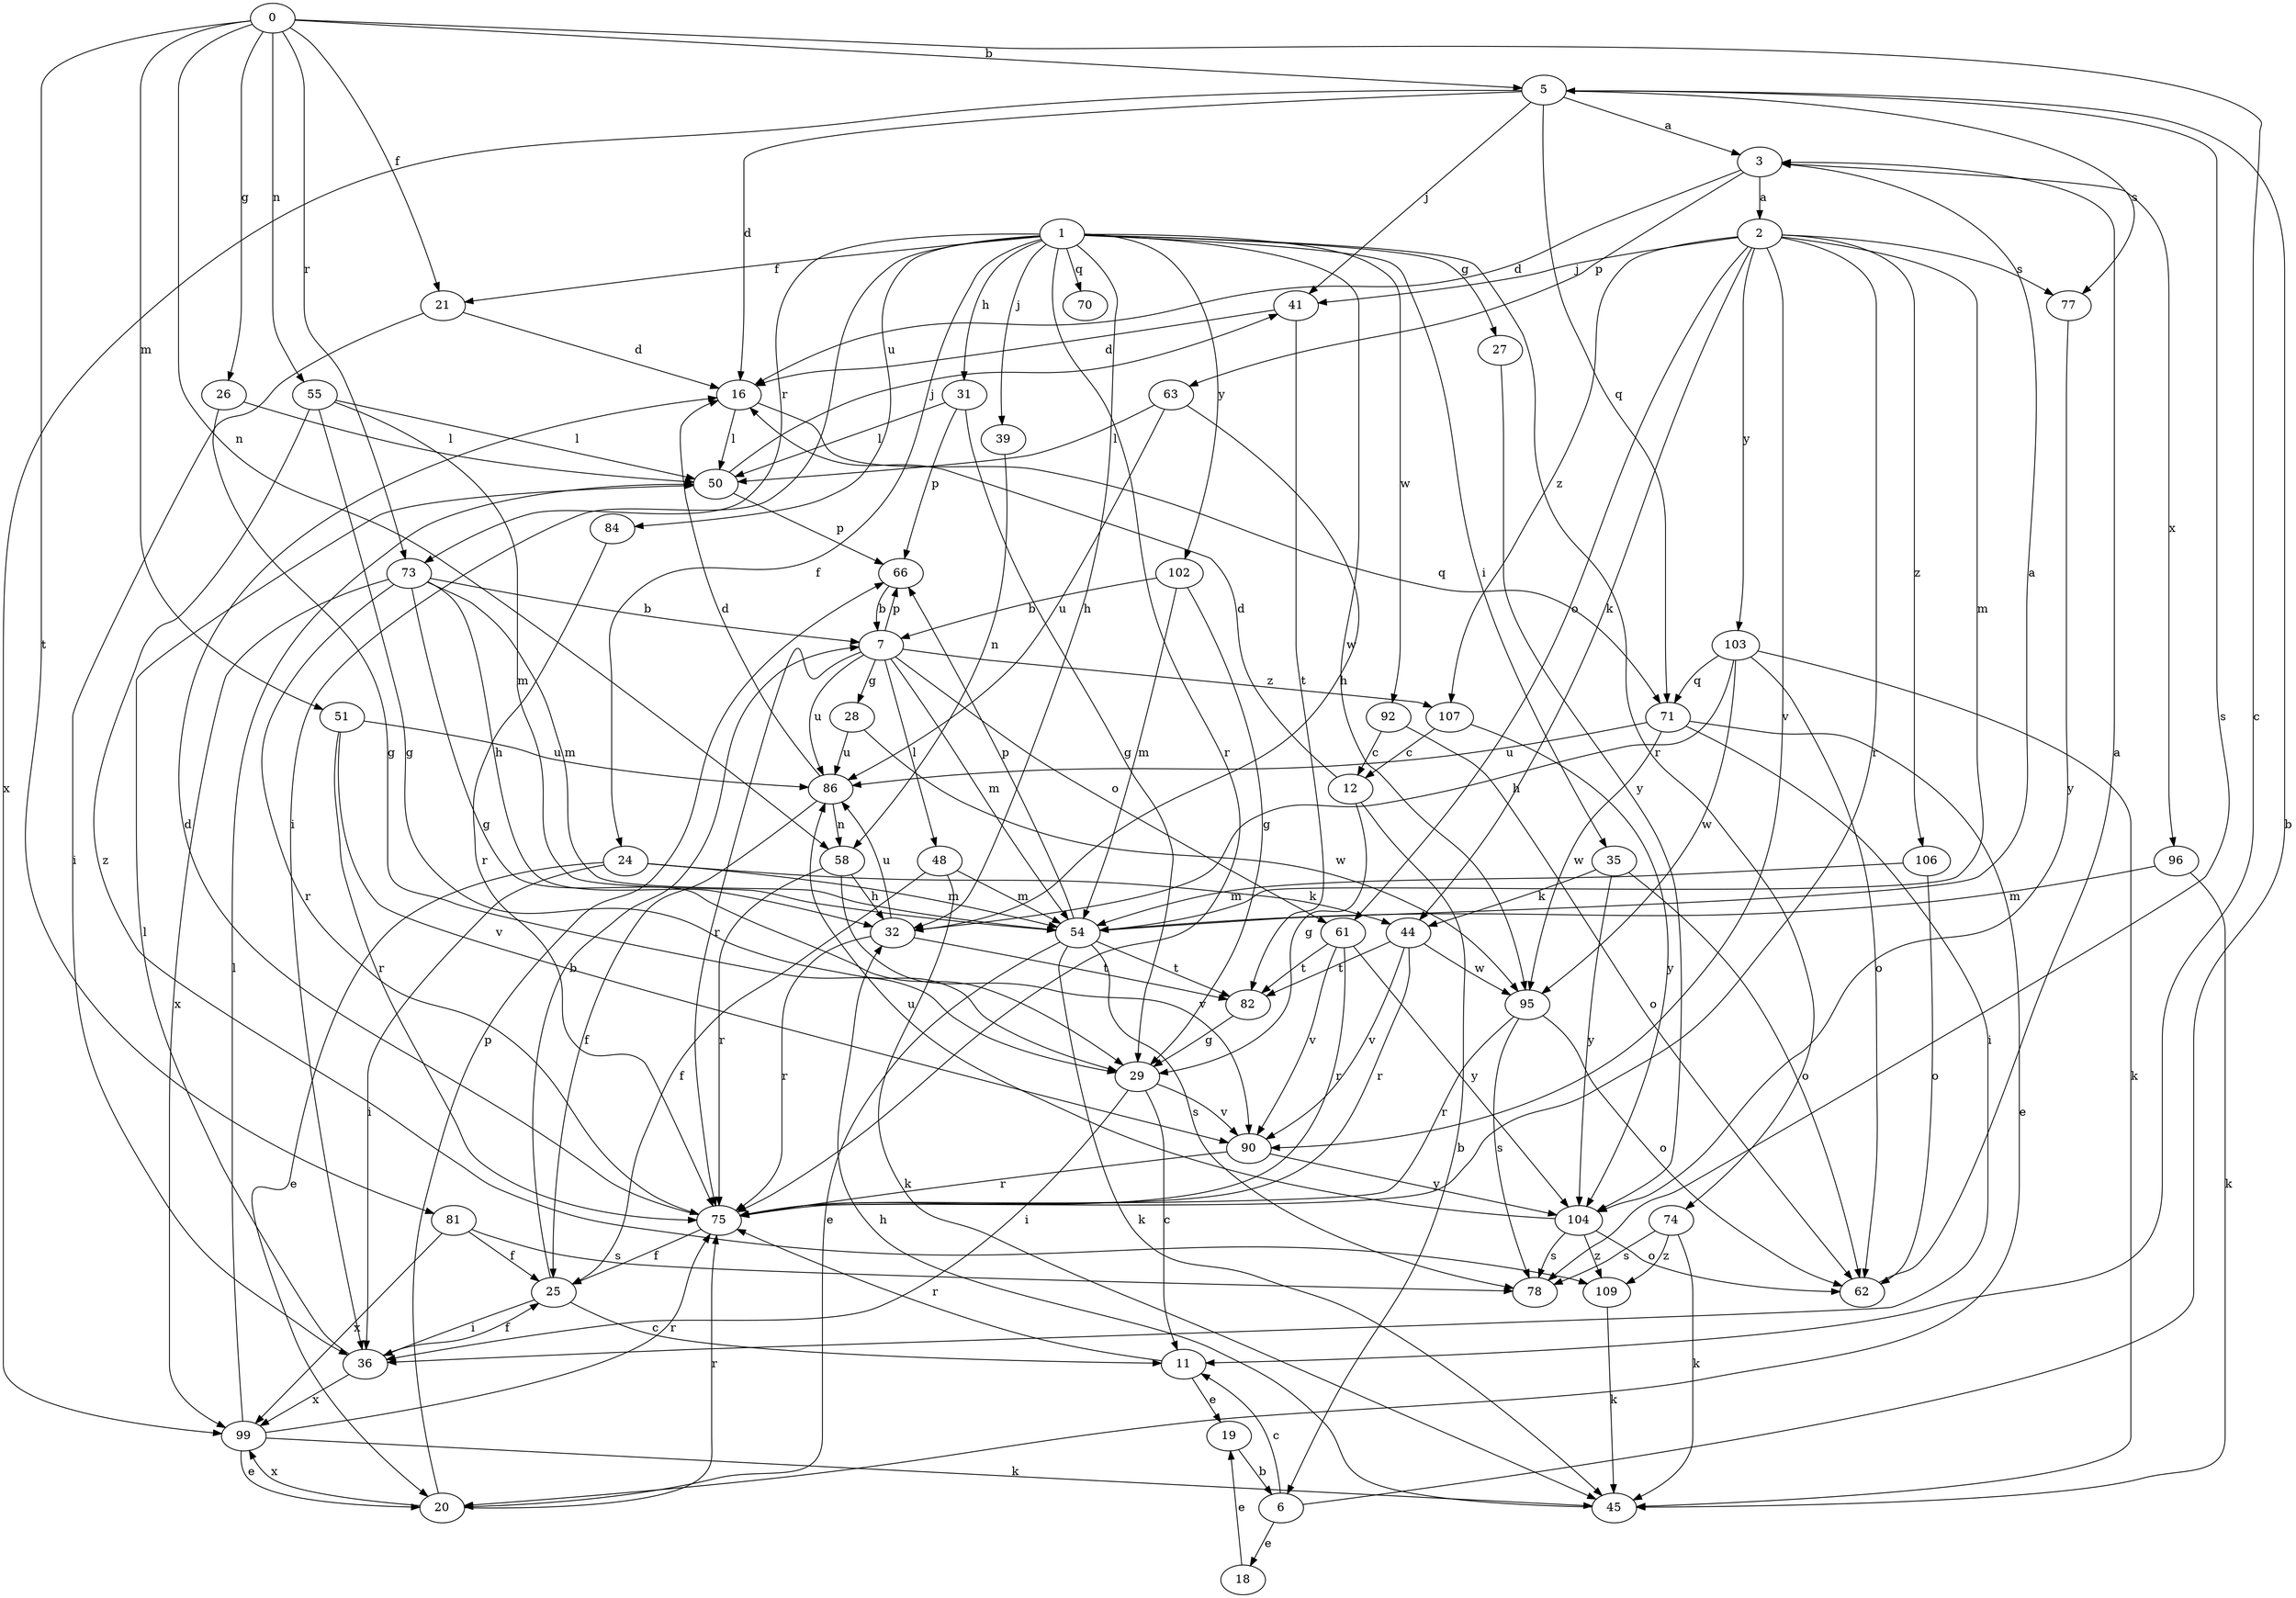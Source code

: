 strict digraph  {
0;
1;
2;
3;
5;
6;
7;
11;
12;
16;
18;
19;
20;
21;
24;
25;
26;
27;
28;
29;
31;
32;
35;
36;
39;
41;
44;
45;
48;
50;
51;
54;
55;
58;
61;
62;
63;
66;
70;
71;
73;
74;
75;
77;
78;
81;
82;
84;
86;
90;
92;
95;
96;
99;
102;
103;
104;
106;
107;
109;
0 -> 5  [label=b];
0 -> 11  [label=c];
0 -> 21  [label=f];
0 -> 26  [label=g];
0 -> 51  [label=m];
0 -> 55  [label=n];
0 -> 58  [label=n];
0 -> 73  [label=r];
0 -> 81  [label=t];
1 -> 21  [label=f];
1 -> 24  [label=f];
1 -> 27  [label=g];
1 -> 31  [label=h];
1 -> 32  [label=h];
1 -> 35  [label=i];
1 -> 36  [label=i];
1 -> 39  [label=j];
1 -> 70  [label=q];
1 -> 73  [label=r];
1 -> 74  [label=r];
1 -> 75  [label=r];
1 -> 84  [label=u];
1 -> 92  [label=w];
1 -> 95  [label=w];
1 -> 102  [label=y];
2 -> 41  [label=j];
2 -> 44  [label=k];
2 -> 54  [label=m];
2 -> 61  [label=o];
2 -> 75  [label=r];
2 -> 77  [label=s];
2 -> 90  [label=v];
2 -> 103  [label=y];
2 -> 106  [label=z];
2 -> 107  [label=z];
3 -> 2  [label=a];
3 -> 16  [label=d];
3 -> 63  [label=p];
3 -> 96  [label=x];
5 -> 3  [label=a];
5 -> 16  [label=d];
5 -> 41  [label=j];
5 -> 71  [label=q];
5 -> 77  [label=s];
5 -> 78  [label=s];
5 -> 99  [label=x];
6 -> 5  [label=b];
6 -> 11  [label=c];
6 -> 18  [label=e];
7 -> 28  [label=g];
7 -> 48  [label=l];
7 -> 54  [label=m];
7 -> 61  [label=o];
7 -> 66  [label=p];
7 -> 75  [label=r];
7 -> 86  [label=u];
7 -> 107  [label=z];
11 -> 19  [label=e];
11 -> 75  [label=r];
12 -> 6  [label=b];
12 -> 16  [label=d];
12 -> 29  [label=g];
16 -> 50  [label=l];
16 -> 71  [label=q];
18 -> 19  [label=e];
19 -> 6  [label=b];
20 -> 66  [label=p];
20 -> 75  [label=r];
20 -> 99  [label=x];
21 -> 16  [label=d];
21 -> 36  [label=i];
24 -> 20  [label=e];
24 -> 36  [label=i];
24 -> 44  [label=k];
24 -> 54  [label=m];
25 -> 7  [label=b];
25 -> 11  [label=c];
25 -> 36  [label=i];
26 -> 29  [label=g];
26 -> 50  [label=l];
27 -> 104  [label=y];
28 -> 86  [label=u];
28 -> 95  [label=w];
29 -> 11  [label=c];
29 -> 36  [label=i];
29 -> 90  [label=v];
31 -> 29  [label=g];
31 -> 50  [label=l];
31 -> 66  [label=p];
32 -> 75  [label=r];
32 -> 82  [label=t];
32 -> 86  [label=u];
35 -> 44  [label=k];
35 -> 62  [label=o];
35 -> 104  [label=y];
36 -> 25  [label=f];
36 -> 50  [label=l];
36 -> 99  [label=x];
39 -> 58  [label=n];
41 -> 16  [label=d];
41 -> 82  [label=t];
44 -> 75  [label=r];
44 -> 82  [label=t];
44 -> 90  [label=v];
44 -> 95  [label=w];
45 -> 32  [label=h];
48 -> 25  [label=f];
48 -> 45  [label=k];
48 -> 54  [label=m];
50 -> 41  [label=j];
50 -> 66  [label=p];
51 -> 75  [label=r];
51 -> 86  [label=u];
51 -> 90  [label=v];
54 -> 3  [label=a];
54 -> 20  [label=e];
54 -> 45  [label=k];
54 -> 66  [label=p];
54 -> 78  [label=s];
54 -> 82  [label=t];
55 -> 29  [label=g];
55 -> 50  [label=l];
55 -> 54  [label=m];
55 -> 109  [label=z];
58 -> 32  [label=h];
58 -> 75  [label=r];
58 -> 90  [label=v];
61 -> 75  [label=r];
61 -> 82  [label=t];
61 -> 90  [label=v];
61 -> 104  [label=y];
62 -> 3  [label=a];
63 -> 32  [label=h];
63 -> 50  [label=l];
63 -> 86  [label=u];
66 -> 7  [label=b];
71 -> 20  [label=e];
71 -> 36  [label=i];
71 -> 86  [label=u];
71 -> 95  [label=w];
73 -> 7  [label=b];
73 -> 29  [label=g];
73 -> 32  [label=h];
73 -> 54  [label=m];
73 -> 75  [label=r];
73 -> 99  [label=x];
74 -> 45  [label=k];
74 -> 78  [label=s];
74 -> 109  [label=z];
75 -> 16  [label=d];
75 -> 25  [label=f];
77 -> 104  [label=y];
81 -> 25  [label=f];
81 -> 78  [label=s];
81 -> 99  [label=x];
82 -> 29  [label=g];
84 -> 75  [label=r];
86 -> 16  [label=d];
86 -> 25  [label=f];
86 -> 58  [label=n];
90 -> 75  [label=r];
90 -> 104  [label=y];
92 -> 12  [label=c];
92 -> 62  [label=o];
95 -> 62  [label=o];
95 -> 75  [label=r];
95 -> 78  [label=s];
96 -> 45  [label=k];
96 -> 54  [label=m];
99 -> 20  [label=e];
99 -> 45  [label=k];
99 -> 50  [label=l];
99 -> 75  [label=r];
102 -> 7  [label=b];
102 -> 29  [label=g];
102 -> 54  [label=m];
103 -> 32  [label=h];
103 -> 45  [label=k];
103 -> 62  [label=o];
103 -> 71  [label=q];
103 -> 95  [label=w];
104 -> 62  [label=o];
104 -> 78  [label=s];
104 -> 86  [label=u];
104 -> 109  [label=z];
106 -> 54  [label=m];
106 -> 62  [label=o];
107 -> 12  [label=c];
107 -> 104  [label=y];
109 -> 45  [label=k];
}
